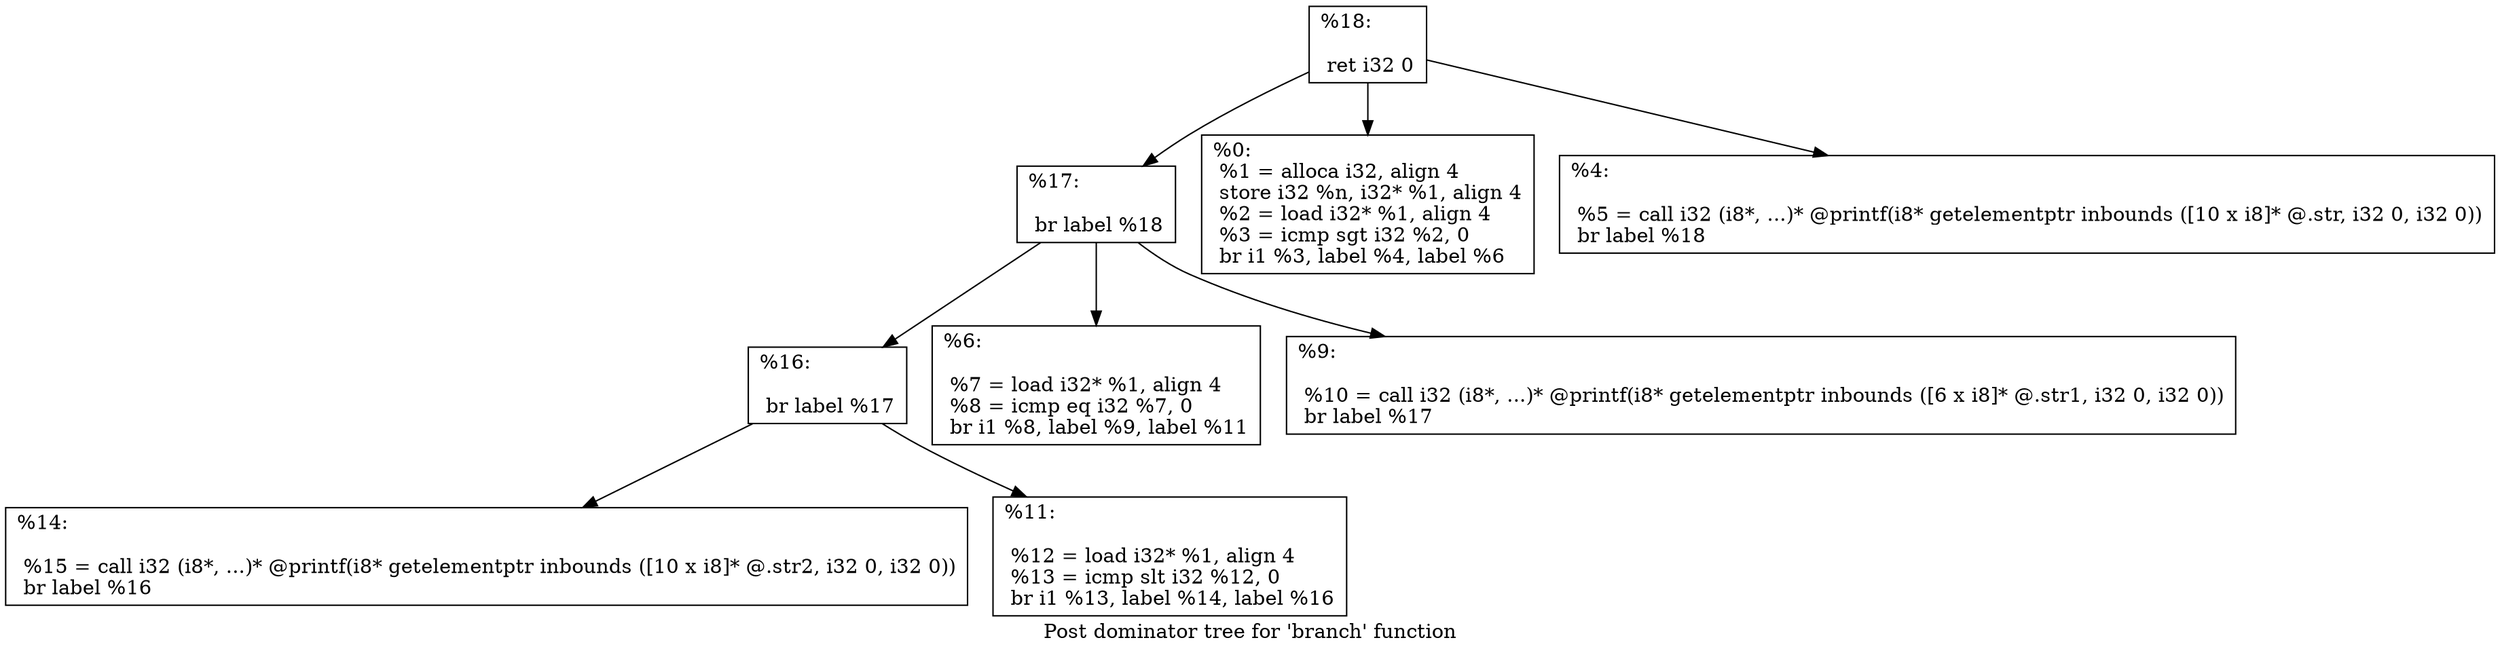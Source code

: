 digraph "Post dominator tree for 'branch' function" {
	label="Post dominator tree for 'branch' function";

	Node0x27cfa20 [shape=record,label="{%18:\l\l  ret i32 0\l}"];
	Node0x27cfa20 -> Node0x27cf980;
	Node0x27cfa20 -> Node0x27d8ca0;
	Node0x27cfa20 -> Node0x27d8d50;
	Node0x27cf980 [shape=record,label="{%17:\l\l  br label %18\l}"];
	Node0x27cf980 -> Node0x27d5ac0;
	Node0x27cf980 -> Node0x27d8c60;
	Node0x27cf980 -> Node0x27d8ce0;
	Node0x27d5ac0 [shape=record,label="{%16:\l\l  br label %17\l}"];
	Node0x27d5ac0 -> Node0x27d3fa0;
	Node0x27d5ac0 -> Node0x27d3f30;
	Node0x27d3fa0 [shape=record,label="{%14:\l\l  %15 = call i32 (i8*, ...)* @printf(i8* getelementptr inbounds ([10 x i8]* @.str2, i32 0, i32 0))\l  br label %16\l}"];
	Node0x27d3f30 [shape=record,label="{%11:\l\l  %12 = load i32* %1, align 4\l  %13 = icmp slt i32 %12, 0\l  br i1 %13, label %14, label %16\l}"];
	Node0x27d8c60 [shape=record,label="{%6:\l\l  %7 = load i32* %1, align 4\l  %8 = icmp eq i32 %7, 0\l  br i1 %8, label %9, label %11\l}"];
	Node0x27d8ce0 [shape=record,label="{%9:\l\l  %10 = call i32 (i8*, ...)* @printf(i8* getelementptr inbounds ([6 x i8]* @.str1, i32 0, i32 0))\l  br label %17\l}"];
	Node0x27d8ca0 [shape=record,label="{%0:\l  %1 = alloca i32, align 4\l  store i32 %n, i32* %1, align 4\l  %2 = load i32* %1, align 4\l  %3 = icmp sgt i32 %2, 0\l  br i1 %3, label %4, label %6\l}"];
	Node0x27d8d50 [shape=record,label="{%4:\l\l  %5 = call i32 (i8*, ...)* @printf(i8* getelementptr inbounds ([10 x i8]* @.str, i32 0, i32 0))\l  br label %18\l}"];
}
